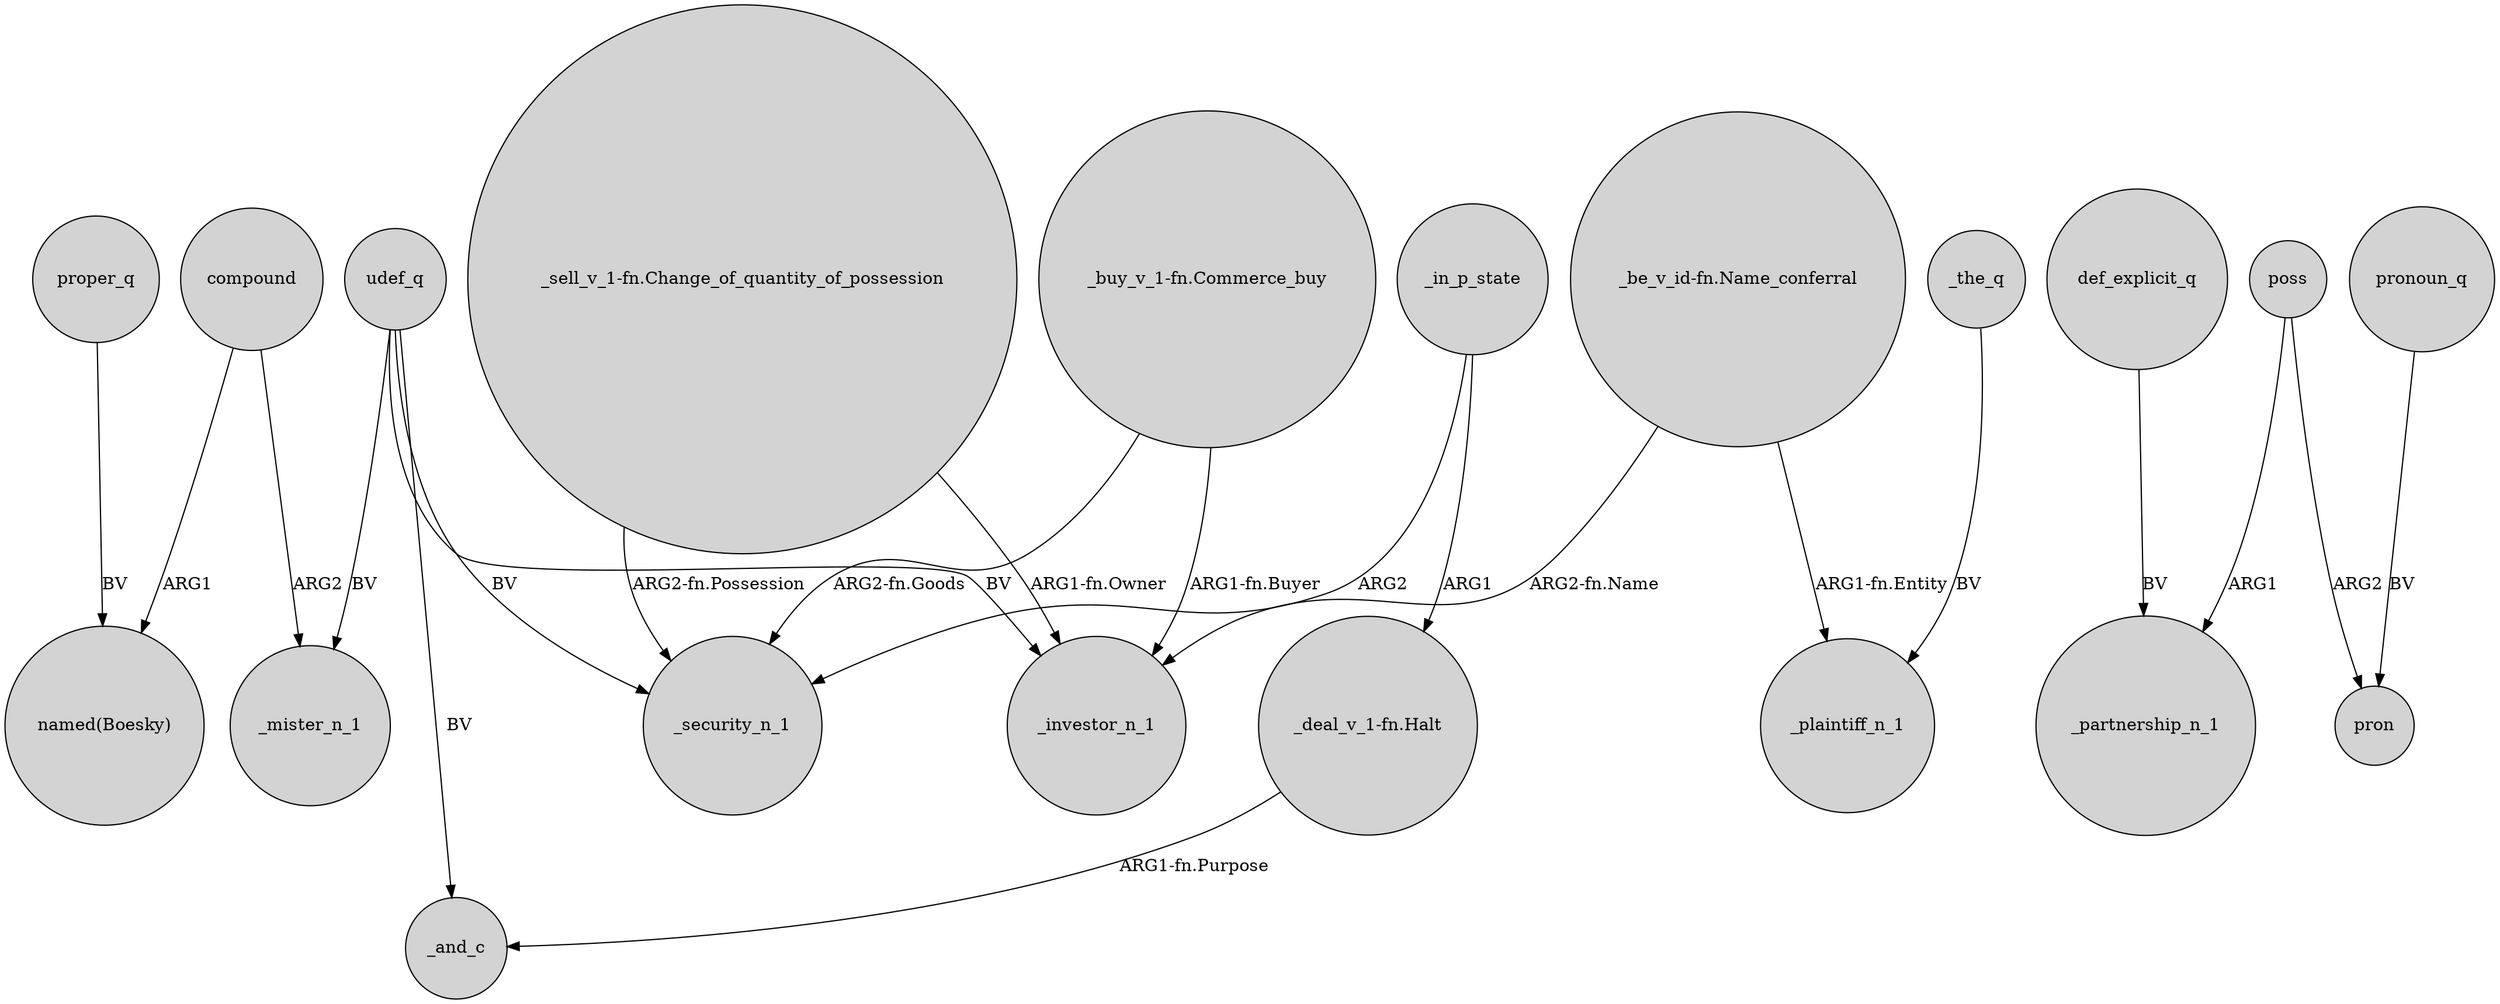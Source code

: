 digraph {
	node [shape=circle style=filled]
	compound -> _mister_n_1 [label=ARG2]
	"_buy_v_1-fn.Commerce_buy" -> _security_n_1 [label="ARG2-fn.Goods"]
	"_deal_v_1-fn.Halt" -> _and_c [label="ARG1-fn.Purpose"]
	_in_p_state -> "_deal_v_1-fn.Halt" [label=ARG1]
	"_sell_v_1-fn.Change_of_quantity_of_possession" -> _security_n_1 [label="ARG2-fn.Possession"]
	def_explicit_q -> _partnership_n_1 [label=BV]
	_the_q -> _plaintiff_n_1 [label=BV]
	_in_p_state -> _security_n_1 [label=ARG2]
	udef_q -> _and_c [label=BV]
	udef_q -> _mister_n_1 [label=BV]
	udef_q -> _security_n_1 [label=BV]
	"_buy_v_1-fn.Commerce_buy" -> _investor_n_1 [label="ARG1-fn.Buyer"]
	pronoun_q -> pron [label=BV]
	poss -> pron [label=ARG2]
	poss -> _partnership_n_1 [label=ARG1]
	compound -> "named(Boesky)" [label=ARG1]
	"_be_v_id-fn.Name_conferral" -> _plaintiff_n_1 [label="ARG1-fn.Entity"]
	proper_q -> "named(Boesky)" [label=BV]
	"_be_v_id-fn.Name_conferral" -> _investor_n_1 [label="ARG2-fn.Name"]
	udef_q -> _investor_n_1 [label=BV]
	"_sell_v_1-fn.Change_of_quantity_of_possession" -> _investor_n_1 [label="ARG1-fn.Owner"]
}
